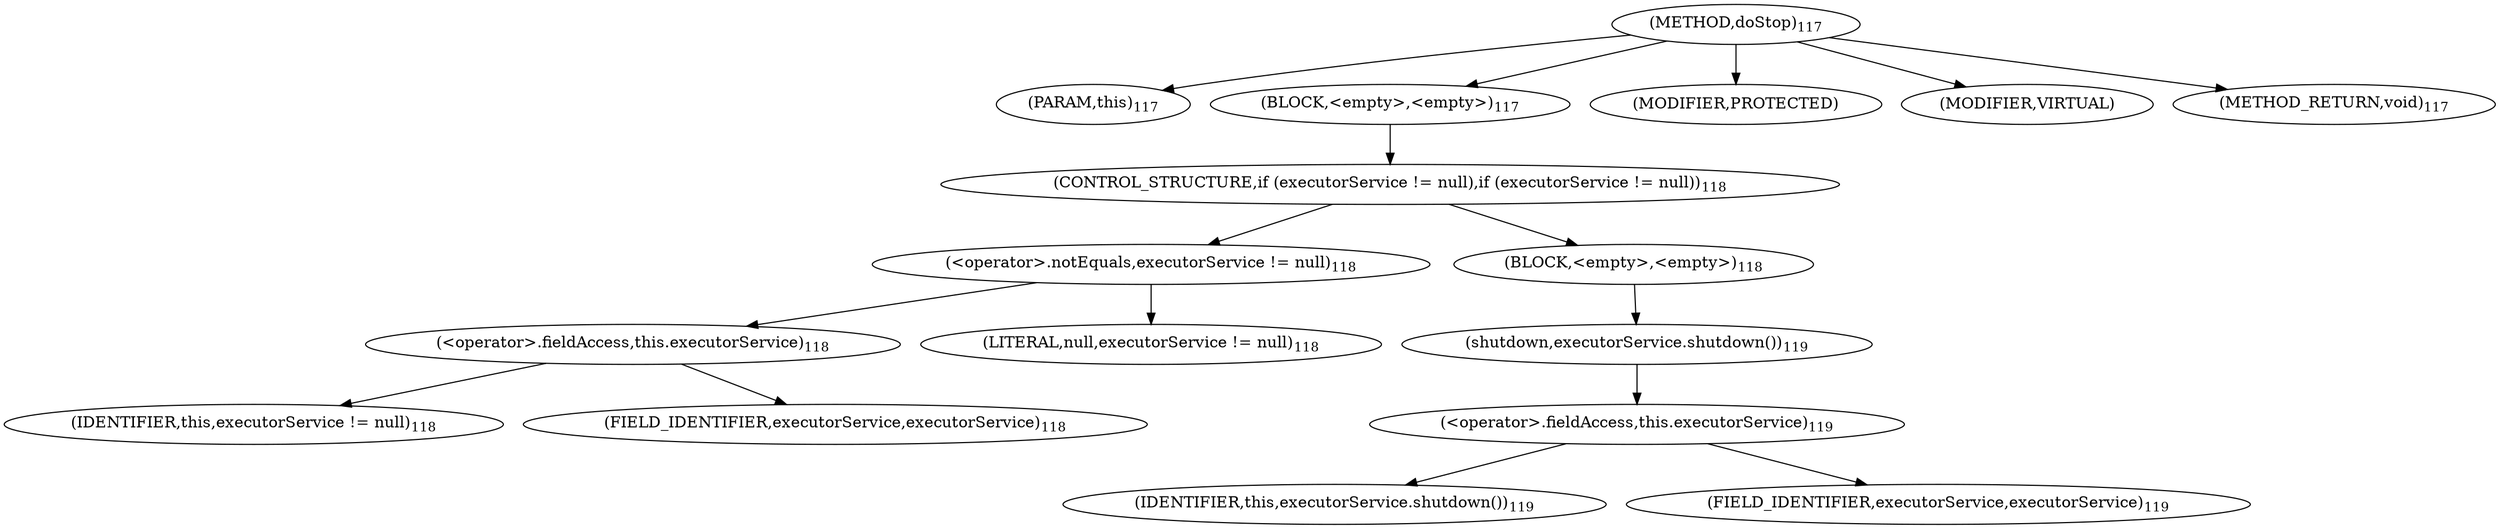 digraph "doStop" {  
"237" [label = <(METHOD,doStop)<SUB>117</SUB>> ]
"238" [label = <(PARAM,this)<SUB>117</SUB>> ]
"239" [label = <(BLOCK,&lt;empty&gt;,&lt;empty&gt;)<SUB>117</SUB>> ]
"240" [label = <(CONTROL_STRUCTURE,if (executorService != null),if (executorService != null))<SUB>118</SUB>> ]
"241" [label = <(&lt;operator&gt;.notEquals,executorService != null)<SUB>118</SUB>> ]
"242" [label = <(&lt;operator&gt;.fieldAccess,this.executorService)<SUB>118</SUB>> ]
"243" [label = <(IDENTIFIER,this,executorService != null)<SUB>118</SUB>> ]
"244" [label = <(FIELD_IDENTIFIER,executorService,executorService)<SUB>118</SUB>> ]
"245" [label = <(LITERAL,null,executorService != null)<SUB>118</SUB>> ]
"246" [label = <(BLOCK,&lt;empty&gt;,&lt;empty&gt;)<SUB>118</SUB>> ]
"247" [label = <(shutdown,executorService.shutdown())<SUB>119</SUB>> ]
"248" [label = <(&lt;operator&gt;.fieldAccess,this.executorService)<SUB>119</SUB>> ]
"249" [label = <(IDENTIFIER,this,executorService.shutdown())<SUB>119</SUB>> ]
"250" [label = <(FIELD_IDENTIFIER,executorService,executorService)<SUB>119</SUB>> ]
"251" [label = <(MODIFIER,PROTECTED)> ]
"252" [label = <(MODIFIER,VIRTUAL)> ]
"253" [label = <(METHOD_RETURN,void)<SUB>117</SUB>> ]
  "237" -> "238" 
  "237" -> "239" 
  "237" -> "251" 
  "237" -> "252" 
  "237" -> "253" 
  "239" -> "240" 
  "240" -> "241" 
  "240" -> "246" 
  "241" -> "242" 
  "241" -> "245" 
  "242" -> "243" 
  "242" -> "244" 
  "246" -> "247" 
  "247" -> "248" 
  "248" -> "249" 
  "248" -> "250" 
}
